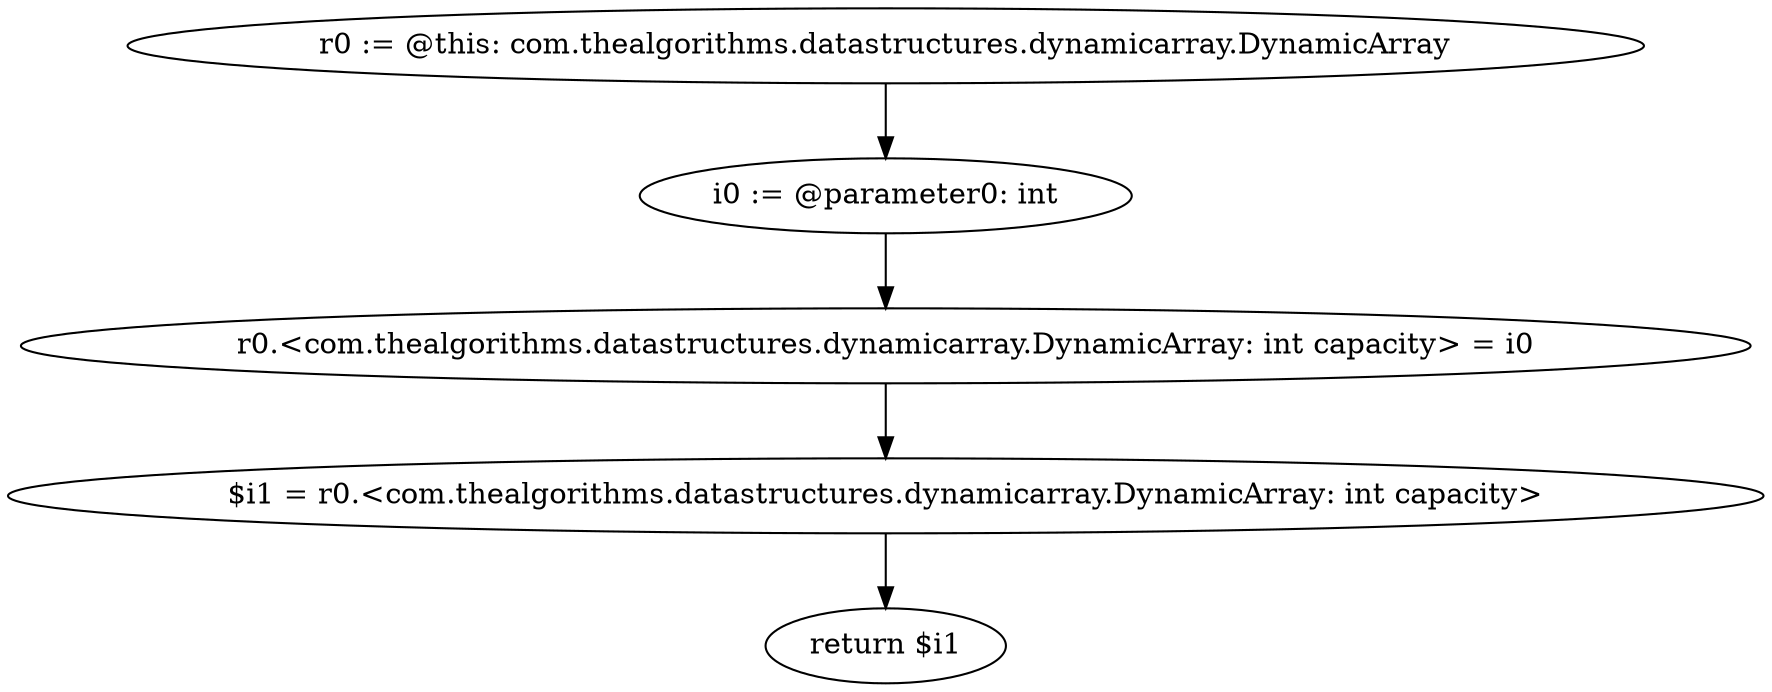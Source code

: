 digraph "unitGraph" {
    "r0 := @this: com.thealgorithms.datastructures.dynamicarray.DynamicArray"
    "i0 := @parameter0: int"
    "r0.<com.thealgorithms.datastructures.dynamicarray.DynamicArray: int capacity> = i0"
    "$i1 = r0.<com.thealgorithms.datastructures.dynamicarray.DynamicArray: int capacity>"
    "return $i1"
    "r0 := @this: com.thealgorithms.datastructures.dynamicarray.DynamicArray"->"i0 := @parameter0: int";
    "i0 := @parameter0: int"->"r0.<com.thealgorithms.datastructures.dynamicarray.DynamicArray: int capacity> = i0";
    "r0.<com.thealgorithms.datastructures.dynamicarray.DynamicArray: int capacity> = i0"->"$i1 = r0.<com.thealgorithms.datastructures.dynamicarray.DynamicArray: int capacity>";
    "$i1 = r0.<com.thealgorithms.datastructures.dynamicarray.DynamicArray: int capacity>"->"return $i1";
}
